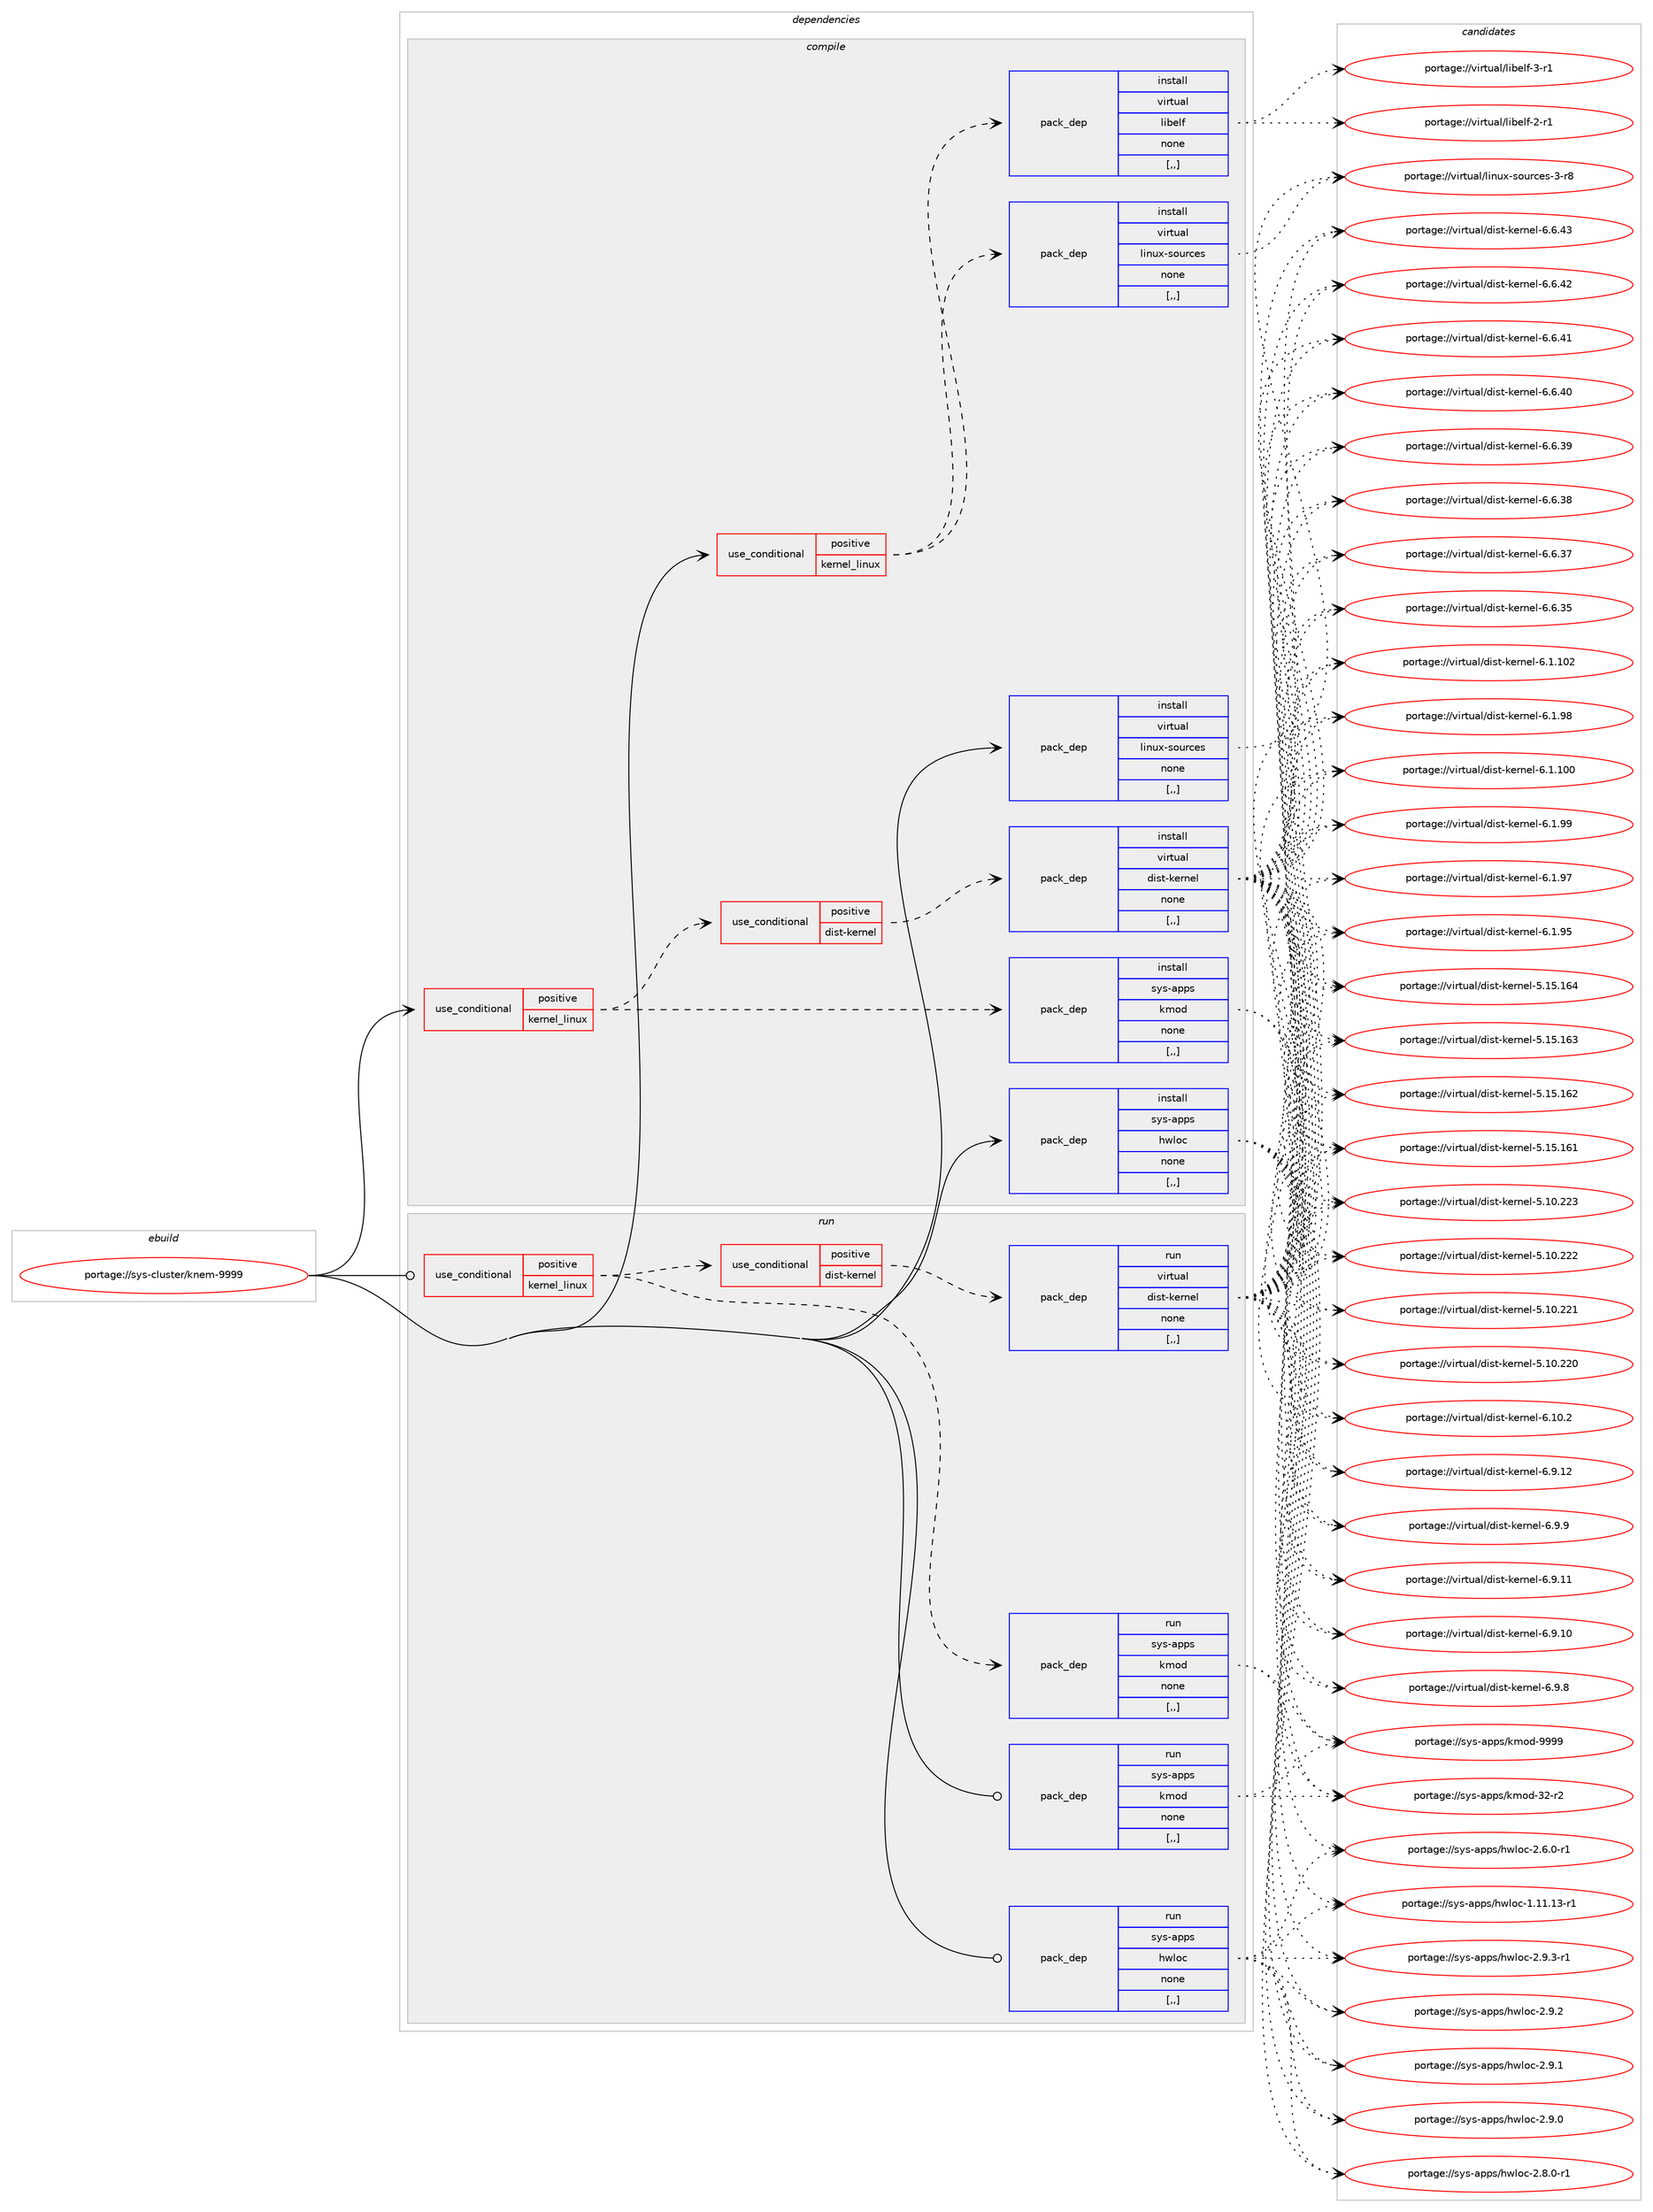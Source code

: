 digraph prolog {

# *************
# Graph options
# *************

newrank=true;
concentrate=true;
compound=true;
graph [rankdir=LR,fontname=Helvetica,fontsize=10,ranksep=1.5];#, ranksep=2.5, nodesep=0.2];
edge  [arrowhead=vee];
node  [fontname=Helvetica,fontsize=10];

# **********
# The ebuild
# **********

subgraph cluster_leftcol {
color=gray;
label=<<i>ebuild</i>>;
id [label="portage://sys-cluster/knem-9999", color=red, width=4, href="../sys-cluster/knem-9999.svg"];
}

# ****************
# The dependencies
# ****************

subgraph cluster_midcol {
color=gray;
label=<<i>dependencies</i>>;
subgraph cluster_compile {
fillcolor="#eeeeee";
style=filled;
label=<<i>compile</i>>;
subgraph cond114337 {
dependency430614 [label=<<TABLE BORDER="0" CELLBORDER="1" CELLSPACING="0" CELLPADDING="4"><TR><TD ROWSPAN="3" CELLPADDING="10">use_conditional</TD></TR><TR><TD>positive</TD></TR><TR><TD>kernel_linux</TD></TR></TABLE>>, shape=none, color=red];
subgraph pack313333 {
dependency430615 [label=<<TABLE BORDER="0" CELLBORDER="1" CELLSPACING="0" CELLPADDING="4" WIDTH="220"><TR><TD ROWSPAN="6" CELLPADDING="30">pack_dep</TD></TR><TR><TD WIDTH="110">install</TD></TR><TR><TD>sys-apps</TD></TR><TR><TD>kmod</TD></TR><TR><TD>none</TD></TR><TR><TD>[,,]</TD></TR></TABLE>>, shape=none, color=blue];
}
dependency430614:e -> dependency430615:w [weight=20,style="dashed",arrowhead="vee"];
subgraph cond114338 {
dependency430616 [label=<<TABLE BORDER="0" CELLBORDER="1" CELLSPACING="0" CELLPADDING="4"><TR><TD ROWSPAN="3" CELLPADDING="10">use_conditional</TD></TR><TR><TD>positive</TD></TR><TR><TD>dist-kernel</TD></TR></TABLE>>, shape=none, color=red];
subgraph pack313334 {
dependency430617 [label=<<TABLE BORDER="0" CELLBORDER="1" CELLSPACING="0" CELLPADDING="4" WIDTH="220"><TR><TD ROWSPAN="6" CELLPADDING="30">pack_dep</TD></TR><TR><TD WIDTH="110">install</TD></TR><TR><TD>virtual</TD></TR><TR><TD>dist-kernel</TD></TR><TR><TD>none</TD></TR><TR><TD>[,,]</TD></TR></TABLE>>, shape=none, color=blue];
}
dependency430616:e -> dependency430617:w [weight=20,style="dashed",arrowhead="vee"];
}
dependency430614:e -> dependency430616:w [weight=20,style="dashed",arrowhead="vee"];
}
id:e -> dependency430614:w [weight=20,style="solid",arrowhead="vee"];
subgraph cond114339 {
dependency430618 [label=<<TABLE BORDER="0" CELLBORDER="1" CELLSPACING="0" CELLPADDING="4"><TR><TD ROWSPAN="3" CELLPADDING="10">use_conditional</TD></TR><TR><TD>positive</TD></TR><TR><TD>kernel_linux</TD></TR></TABLE>>, shape=none, color=red];
subgraph pack313335 {
dependency430619 [label=<<TABLE BORDER="0" CELLBORDER="1" CELLSPACING="0" CELLPADDING="4" WIDTH="220"><TR><TD ROWSPAN="6" CELLPADDING="30">pack_dep</TD></TR><TR><TD WIDTH="110">install</TD></TR><TR><TD>virtual</TD></TR><TR><TD>linux-sources</TD></TR><TR><TD>none</TD></TR><TR><TD>[,,]</TD></TR></TABLE>>, shape=none, color=blue];
}
dependency430618:e -> dependency430619:w [weight=20,style="dashed",arrowhead="vee"];
subgraph pack313336 {
dependency430620 [label=<<TABLE BORDER="0" CELLBORDER="1" CELLSPACING="0" CELLPADDING="4" WIDTH="220"><TR><TD ROWSPAN="6" CELLPADDING="30">pack_dep</TD></TR><TR><TD WIDTH="110">install</TD></TR><TR><TD>virtual</TD></TR><TR><TD>libelf</TD></TR><TR><TD>none</TD></TR><TR><TD>[,,]</TD></TR></TABLE>>, shape=none, color=blue];
}
dependency430618:e -> dependency430620:w [weight=20,style="dashed",arrowhead="vee"];
}
id:e -> dependency430618:w [weight=20,style="solid",arrowhead="vee"];
subgraph pack313337 {
dependency430621 [label=<<TABLE BORDER="0" CELLBORDER="1" CELLSPACING="0" CELLPADDING="4" WIDTH="220"><TR><TD ROWSPAN="6" CELLPADDING="30">pack_dep</TD></TR><TR><TD WIDTH="110">install</TD></TR><TR><TD>sys-apps</TD></TR><TR><TD>hwloc</TD></TR><TR><TD>none</TD></TR><TR><TD>[,,]</TD></TR></TABLE>>, shape=none, color=blue];
}
id:e -> dependency430621:w [weight=20,style="solid",arrowhead="vee"];
subgraph pack313338 {
dependency430622 [label=<<TABLE BORDER="0" CELLBORDER="1" CELLSPACING="0" CELLPADDING="4" WIDTH="220"><TR><TD ROWSPAN="6" CELLPADDING="30">pack_dep</TD></TR><TR><TD WIDTH="110">install</TD></TR><TR><TD>virtual</TD></TR><TR><TD>linux-sources</TD></TR><TR><TD>none</TD></TR><TR><TD>[,,]</TD></TR></TABLE>>, shape=none, color=blue];
}
id:e -> dependency430622:w [weight=20,style="solid",arrowhead="vee"];
}
subgraph cluster_compileandrun {
fillcolor="#eeeeee";
style=filled;
label=<<i>compile and run</i>>;
}
subgraph cluster_run {
fillcolor="#eeeeee";
style=filled;
label=<<i>run</i>>;
subgraph cond114340 {
dependency430623 [label=<<TABLE BORDER="0" CELLBORDER="1" CELLSPACING="0" CELLPADDING="4"><TR><TD ROWSPAN="3" CELLPADDING="10">use_conditional</TD></TR><TR><TD>positive</TD></TR><TR><TD>kernel_linux</TD></TR></TABLE>>, shape=none, color=red];
subgraph pack313339 {
dependency430624 [label=<<TABLE BORDER="0" CELLBORDER="1" CELLSPACING="0" CELLPADDING="4" WIDTH="220"><TR><TD ROWSPAN="6" CELLPADDING="30">pack_dep</TD></TR><TR><TD WIDTH="110">run</TD></TR><TR><TD>sys-apps</TD></TR><TR><TD>kmod</TD></TR><TR><TD>none</TD></TR><TR><TD>[,,]</TD></TR></TABLE>>, shape=none, color=blue];
}
dependency430623:e -> dependency430624:w [weight=20,style="dashed",arrowhead="vee"];
subgraph cond114341 {
dependency430625 [label=<<TABLE BORDER="0" CELLBORDER="1" CELLSPACING="0" CELLPADDING="4"><TR><TD ROWSPAN="3" CELLPADDING="10">use_conditional</TD></TR><TR><TD>positive</TD></TR><TR><TD>dist-kernel</TD></TR></TABLE>>, shape=none, color=red];
subgraph pack313340 {
dependency430626 [label=<<TABLE BORDER="0" CELLBORDER="1" CELLSPACING="0" CELLPADDING="4" WIDTH="220"><TR><TD ROWSPAN="6" CELLPADDING="30">pack_dep</TD></TR><TR><TD WIDTH="110">run</TD></TR><TR><TD>virtual</TD></TR><TR><TD>dist-kernel</TD></TR><TR><TD>none</TD></TR><TR><TD>[,,]</TD></TR></TABLE>>, shape=none, color=blue];
}
dependency430625:e -> dependency430626:w [weight=20,style="dashed",arrowhead="vee"];
}
dependency430623:e -> dependency430625:w [weight=20,style="dashed",arrowhead="vee"];
}
id:e -> dependency430623:w [weight=20,style="solid",arrowhead="odot"];
subgraph pack313341 {
dependency430627 [label=<<TABLE BORDER="0" CELLBORDER="1" CELLSPACING="0" CELLPADDING="4" WIDTH="220"><TR><TD ROWSPAN="6" CELLPADDING="30">pack_dep</TD></TR><TR><TD WIDTH="110">run</TD></TR><TR><TD>sys-apps</TD></TR><TR><TD>hwloc</TD></TR><TR><TD>none</TD></TR><TR><TD>[,,]</TD></TR></TABLE>>, shape=none, color=blue];
}
id:e -> dependency430627:w [weight=20,style="solid",arrowhead="odot"];
subgraph pack313342 {
dependency430628 [label=<<TABLE BORDER="0" CELLBORDER="1" CELLSPACING="0" CELLPADDING="4" WIDTH="220"><TR><TD ROWSPAN="6" CELLPADDING="30">pack_dep</TD></TR><TR><TD WIDTH="110">run</TD></TR><TR><TD>sys-apps</TD></TR><TR><TD>kmod</TD></TR><TR><TD>none</TD></TR><TR><TD>[,,]</TD></TR></TABLE>>, shape=none, color=blue];
}
id:e -> dependency430628:w [weight=20,style="solid",arrowhead="odot"];
}
}

# **************
# The candidates
# **************

subgraph cluster_choices {
rank=same;
color=gray;
label=<<i>candidates</i>>;

subgraph choice313333 {
color=black;
nodesep=1;
choice1151211154597112112115471071091111004557575757 [label="portage://sys-apps/kmod-9999", color=red, width=4,href="../sys-apps/kmod-9999.svg"];
choice1151211154597112112115471071091111004551504511450 [label="portage://sys-apps/kmod-32-r2", color=red, width=4,href="../sys-apps/kmod-32-r2.svg"];
dependency430615:e -> choice1151211154597112112115471071091111004557575757:w [style=dotted,weight="100"];
dependency430615:e -> choice1151211154597112112115471071091111004551504511450:w [style=dotted,weight="100"];
}
subgraph choice313334 {
color=black;
nodesep=1;
choice11810511411611797108471001051151164510710111411010110845544649484650 [label="portage://virtual/dist-kernel-6.10.2", color=red, width=4,href="../virtual/dist-kernel-6.10.2.svg"];
choice11810511411611797108471001051151164510710111411010110845544657464950 [label="portage://virtual/dist-kernel-6.9.12", color=red, width=4,href="../virtual/dist-kernel-6.9.12.svg"];
choice11810511411611797108471001051151164510710111411010110845544657464949 [label="portage://virtual/dist-kernel-6.9.11", color=red, width=4,href="../virtual/dist-kernel-6.9.11.svg"];
choice11810511411611797108471001051151164510710111411010110845544657464948 [label="portage://virtual/dist-kernel-6.9.10", color=red, width=4,href="../virtual/dist-kernel-6.9.10.svg"];
choice118105114116117971084710010511511645107101114110101108455446574657 [label="portage://virtual/dist-kernel-6.9.9", color=red, width=4,href="../virtual/dist-kernel-6.9.9.svg"];
choice118105114116117971084710010511511645107101114110101108455446574656 [label="portage://virtual/dist-kernel-6.9.8", color=red, width=4,href="../virtual/dist-kernel-6.9.8.svg"];
choice11810511411611797108471001051151164510710111411010110845544654465251 [label="portage://virtual/dist-kernel-6.6.43", color=red, width=4,href="../virtual/dist-kernel-6.6.43.svg"];
choice11810511411611797108471001051151164510710111411010110845544654465250 [label="portage://virtual/dist-kernel-6.6.42", color=red, width=4,href="../virtual/dist-kernel-6.6.42.svg"];
choice11810511411611797108471001051151164510710111411010110845544654465249 [label="portage://virtual/dist-kernel-6.6.41", color=red, width=4,href="../virtual/dist-kernel-6.6.41.svg"];
choice11810511411611797108471001051151164510710111411010110845544654465248 [label="portage://virtual/dist-kernel-6.6.40", color=red, width=4,href="../virtual/dist-kernel-6.6.40.svg"];
choice11810511411611797108471001051151164510710111411010110845544654465157 [label="portage://virtual/dist-kernel-6.6.39", color=red, width=4,href="../virtual/dist-kernel-6.6.39.svg"];
choice11810511411611797108471001051151164510710111411010110845544654465156 [label="portage://virtual/dist-kernel-6.6.38", color=red, width=4,href="../virtual/dist-kernel-6.6.38.svg"];
choice11810511411611797108471001051151164510710111411010110845544654465155 [label="portage://virtual/dist-kernel-6.6.37", color=red, width=4,href="../virtual/dist-kernel-6.6.37.svg"];
choice11810511411611797108471001051151164510710111411010110845544654465153 [label="portage://virtual/dist-kernel-6.6.35", color=red, width=4,href="../virtual/dist-kernel-6.6.35.svg"];
choice1181051141161179710847100105115116451071011141101011084554464946494850 [label="portage://virtual/dist-kernel-6.1.102", color=red, width=4,href="../virtual/dist-kernel-6.1.102.svg"];
choice1181051141161179710847100105115116451071011141101011084554464946494848 [label="portage://virtual/dist-kernel-6.1.100", color=red, width=4,href="../virtual/dist-kernel-6.1.100.svg"];
choice11810511411611797108471001051151164510710111411010110845544649465757 [label="portage://virtual/dist-kernel-6.1.99", color=red, width=4,href="../virtual/dist-kernel-6.1.99.svg"];
choice11810511411611797108471001051151164510710111411010110845544649465756 [label="portage://virtual/dist-kernel-6.1.98", color=red, width=4,href="../virtual/dist-kernel-6.1.98.svg"];
choice11810511411611797108471001051151164510710111411010110845544649465755 [label="portage://virtual/dist-kernel-6.1.97", color=red, width=4,href="../virtual/dist-kernel-6.1.97.svg"];
choice11810511411611797108471001051151164510710111411010110845544649465753 [label="portage://virtual/dist-kernel-6.1.95", color=red, width=4,href="../virtual/dist-kernel-6.1.95.svg"];
choice118105114116117971084710010511511645107101114110101108455346495346495452 [label="portage://virtual/dist-kernel-5.15.164", color=red, width=4,href="../virtual/dist-kernel-5.15.164.svg"];
choice118105114116117971084710010511511645107101114110101108455346495346495451 [label="portage://virtual/dist-kernel-5.15.163", color=red, width=4,href="../virtual/dist-kernel-5.15.163.svg"];
choice118105114116117971084710010511511645107101114110101108455346495346495450 [label="portage://virtual/dist-kernel-5.15.162", color=red, width=4,href="../virtual/dist-kernel-5.15.162.svg"];
choice118105114116117971084710010511511645107101114110101108455346495346495449 [label="portage://virtual/dist-kernel-5.15.161", color=red, width=4,href="../virtual/dist-kernel-5.15.161.svg"];
choice118105114116117971084710010511511645107101114110101108455346494846505051 [label="portage://virtual/dist-kernel-5.10.223", color=red, width=4,href="../virtual/dist-kernel-5.10.223.svg"];
choice118105114116117971084710010511511645107101114110101108455346494846505050 [label="portage://virtual/dist-kernel-5.10.222", color=red, width=4,href="../virtual/dist-kernel-5.10.222.svg"];
choice118105114116117971084710010511511645107101114110101108455346494846505049 [label="portage://virtual/dist-kernel-5.10.221", color=red, width=4,href="../virtual/dist-kernel-5.10.221.svg"];
choice118105114116117971084710010511511645107101114110101108455346494846505048 [label="portage://virtual/dist-kernel-5.10.220", color=red, width=4,href="../virtual/dist-kernel-5.10.220.svg"];
dependency430617:e -> choice11810511411611797108471001051151164510710111411010110845544649484650:w [style=dotted,weight="100"];
dependency430617:e -> choice11810511411611797108471001051151164510710111411010110845544657464950:w [style=dotted,weight="100"];
dependency430617:e -> choice11810511411611797108471001051151164510710111411010110845544657464949:w [style=dotted,weight="100"];
dependency430617:e -> choice11810511411611797108471001051151164510710111411010110845544657464948:w [style=dotted,weight="100"];
dependency430617:e -> choice118105114116117971084710010511511645107101114110101108455446574657:w [style=dotted,weight="100"];
dependency430617:e -> choice118105114116117971084710010511511645107101114110101108455446574656:w [style=dotted,weight="100"];
dependency430617:e -> choice11810511411611797108471001051151164510710111411010110845544654465251:w [style=dotted,weight="100"];
dependency430617:e -> choice11810511411611797108471001051151164510710111411010110845544654465250:w [style=dotted,weight="100"];
dependency430617:e -> choice11810511411611797108471001051151164510710111411010110845544654465249:w [style=dotted,weight="100"];
dependency430617:e -> choice11810511411611797108471001051151164510710111411010110845544654465248:w [style=dotted,weight="100"];
dependency430617:e -> choice11810511411611797108471001051151164510710111411010110845544654465157:w [style=dotted,weight="100"];
dependency430617:e -> choice11810511411611797108471001051151164510710111411010110845544654465156:w [style=dotted,weight="100"];
dependency430617:e -> choice11810511411611797108471001051151164510710111411010110845544654465155:w [style=dotted,weight="100"];
dependency430617:e -> choice11810511411611797108471001051151164510710111411010110845544654465153:w [style=dotted,weight="100"];
dependency430617:e -> choice1181051141161179710847100105115116451071011141101011084554464946494850:w [style=dotted,weight="100"];
dependency430617:e -> choice1181051141161179710847100105115116451071011141101011084554464946494848:w [style=dotted,weight="100"];
dependency430617:e -> choice11810511411611797108471001051151164510710111411010110845544649465757:w [style=dotted,weight="100"];
dependency430617:e -> choice11810511411611797108471001051151164510710111411010110845544649465756:w [style=dotted,weight="100"];
dependency430617:e -> choice11810511411611797108471001051151164510710111411010110845544649465755:w [style=dotted,weight="100"];
dependency430617:e -> choice11810511411611797108471001051151164510710111411010110845544649465753:w [style=dotted,weight="100"];
dependency430617:e -> choice118105114116117971084710010511511645107101114110101108455346495346495452:w [style=dotted,weight="100"];
dependency430617:e -> choice118105114116117971084710010511511645107101114110101108455346495346495451:w [style=dotted,weight="100"];
dependency430617:e -> choice118105114116117971084710010511511645107101114110101108455346495346495450:w [style=dotted,weight="100"];
dependency430617:e -> choice118105114116117971084710010511511645107101114110101108455346495346495449:w [style=dotted,weight="100"];
dependency430617:e -> choice118105114116117971084710010511511645107101114110101108455346494846505051:w [style=dotted,weight="100"];
dependency430617:e -> choice118105114116117971084710010511511645107101114110101108455346494846505050:w [style=dotted,weight="100"];
dependency430617:e -> choice118105114116117971084710010511511645107101114110101108455346494846505049:w [style=dotted,weight="100"];
dependency430617:e -> choice118105114116117971084710010511511645107101114110101108455346494846505048:w [style=dotted,weight="100"];
}
subgraph choice313335 {
color=black;
nodesep=1;
choice1181051141161179710847108105110117120451151111171149910111545514511456 [label="portage://virtual/linux-sources-3-r8", color=red, width=4,href="../virtual/linux-sources-3-r8.svg"];
dependency430619:e -> choice1181051141161179710847108105110117120451151111171149910111545514511456:w [style=dotted,weight="100"];
}
subgraph choice313336 {
color=black;
nodesep=1;
choice11810511411611797108471081059810110810245514511449 [label="portage://virtual/libelf-3-r1", color=red, width=4,href="../virtual/libelf-3-r1.svg"];
choice11810511411611797108471081059810110810245504511449 [label="portage://virtual/libelf-2-r1", color=red, width=4,href="../virtual/libelf-2-r1.svg"];
dependency430620:e -> choice11810511411611797108471081059810110810245514511449:w [style=dotted,weight="100"];
dependency430620:e -> choice11810511411611797108471081059810110810245504511449:w [style=dotted,weight="100"];
}
subgraph choice313337 {
color=black;
nodesep=1;
choice115121115459711211211547104119108111994550465746514511449 [label="portage://sys-apps/hwloc-2.9.3-r1", color=red, width=4,href="../sys-apps/hwloc-2.9.3-r1.svg"];
choice11512111545971121121154710411910811199455046574650 [label="portage://sys-apps/hwloc-2.9.2", color=red, width=4,href="../sys-apps/hwloc-2.9.2.svg"];
choice11512111545971121121154710411910811199455046574649 [label="portage://sys-apps/hwloc-2.9.1", color=red, width=4,href="../sys-apps/hwloc-2.9.1.svg"];
choice11512111545971121121154710411910811199455046574648 [label="portage://sys-apps/hwloc-2.9.0", color=red, width=4,href="../sys-apps/hwloc-2.9.0.svg"];
choice115121115459711211211547104119108111994550465646484511449 [label="portage://sys-apps/hwloc-2.8.0-r1", color=red, width=4,href="../sys-apps/hwloc-2.8.0-r1.svg"];
choice115121115459711211211547104119108111994550465446484511449 [label="portage://sys-apps/hwloc-2.6.0-r1", color=red, width=4,href="../sys-apps/hwloc-2.6.0-r1.svg"];
choice1151211154597112112115471041191081119945494649494649514511449 [label="portage://sys-apps/hwloc-1.11.13-r1", color=red, width=4,href="../sys-apps/hwloc-1.11.13-r1.svg"];
dependency430621:e -> choice115121115459711211211547104119108111994550465746514511449:w [style=dotted,weight="100"];
dependency430621:e -> choice11512111545971121121154710411910811199455046574650:w [style=dotted,weight="100"];
dependency430621:e -> choice11512111545971121121154710411910811199455046574649:w [style=dotted,weight="100"];
dependency430621:e -> choice11512111545971121121154710411910811199455046574648:w [style=dotted,weight="100"];
dependency430621:e -> choice115121115459711211211547104119108111994550465646484511449:w [style=dotted,weight="100"];
dependency430621:e -> choice115121115459711211211547104119108111994550465446484511449:w [style=dotted,weight="100"];
dependency430621:e -> choice1151211154597112112115471041191081119945494649494649514511449:w [style=dotted,weight="100"];
}
subgraph choice313338 {
color=black;
nodesep=1;
choice1181051141161179710847108105110117120451151111171149910111545514511456 [label="portage://virtual/linux-sources-3-r8", color=red, width=4,href="../virtual/linux-sources-3-r8.svg"];
dependency430622:e -> choice1181051141161179710847108105110117120451151111171149910111545514511456:w [style=dotted,weight="100"];
}
subgraph choice313339 {
color=black;
nodesep=1;
choice1151211154597112112115471071091111004557575757 [label="portage://sys-apps/kmod-9999", color=red, width=4,href="../sys-apps/kmod-9999.svg"];
choice1151211154597112112115471071091111004551504511450 [label="portage://sys-apps/kmod-32-r2", color=red, width=4,href="../sys-apps/kmod-32-r2.svg"];
dependency430624:e -> choice1151211154597112112115471071091111004557575757:w [style=dotted,weight="100"];
dependency430624:e -> choice1151211154597112112115471071091111004551504511450:w [style=dotted,weight="100"];
}
subgraph choice313340 {
color=black;
nodesep=1;
choice11810511411611797108471001051151164510710111411010110845544649484650 [label="portage://virtual/dist-kernel-6.10.2", color=red, width=4,href="../virtual/dist-kernel-6.10.2.svg"];
choice11810511411611797108471001051151164510710111411010110845544657464950 [label="portage://virtual/dist-kernel-6.9.12", color=red, width=4,href="../virtual/dist-kernel-6.9.12.svg"];
choice11810511411611797108471001051151164510710111411010110845544657464949 [label="portage://virtual/dist-kernel-6.9.11", color=red, width=4,href="../virtual/dist-kernel-6.9.11.svg"];
choice11810511411611797108471001051151164510710111411010110845544657464948 [label="portage://virtual/dist-kernel-6.9.10", color=red, width=4,href="../virtual/dist-kernel-6.9.10.svg"];
choice118105114116117971084710010511511645107101114110101108455446574657 [label="portage://virtual/dist-kernel-6.9.9", color=red, width=4,href="../virtual/dist-kernel-6.9.9.svg"];
choice118105114116117971084710010511511645107101114110101108455446574656 [label="portage://virtual/dist-kernel-6.9.8", color=red, width=4,href="../virtual/dist-kernel-6.9.8.svg"];
choice11810511411611797108471001051151164510710111411010110845544654465251 [label="portage://virtual/dist-kernel-6.6.43", color=red, width=4,href="../virtual/dist-kernel-6.6.43.svg"];
choice11810511411611797108471001051151164510710111411010110845544654465250 [label="portage://virtual/dist-kernel-6.6.42", color=red, width=4,href="../virtual/dist-kernel-6.6.42.svg"];
choice11810511411611797108471001051151164510710111411010110845544654465249 [label="portage://virtual/dist-kernel-6.6.41", color=red, width=4,href="../virtual/dist-kernel-6.6.41.svg"];
choice11810511411611797108471001051151164510710111411010110845544654465248 [label="portage://virtual/dist-kernel-6.6.40", color=red, width=4,href="../virtual/dist-kernel-6.6.40.svg"];
choice11810511411611797108471001051151164510710111411010110845544654465157 [label="portage://virtual/dist-kernel-6.6.39", color=red, width=4,href="../virtual/dist-kernel-6.6.39.svg"];
choice11810511411611797108471001051151164510710111411010110845544654465156 [label="portage://virtual/dist-kernel-6.6.38", color=red, width=4,href="../virtual/dist-kernel-6.6.38.svg"];
choice11810511411611797108471001051151164510710111411010110845544654465155 [label="portage://virtual/dist-kernel-6.6.37", color=red, width=4,href="../virtual/dist-kernel-6.6.37.svg"];
choice11810511411611797108471001051151164510710111411010110845544654465153 [label="portage://virtual/dist-kernel-6.6.35", color=red, width=4,href="../virtual/dist-kernel-6.6.35.svg"];
choice1181051141161179710847100105115116451071011141101011084554464946494850 [label="portage://virtual/dist-kernel-6.1.102", color=red, width=4,href="../virtual/dist-kernel-6.1.102.svg"];
choice1181051141161179710847100105115116451071011141101011084554464946494848 [label="portage://virtual/dist-kernel-6.1.100", color=red, width=4,href="../virtual/dist-kernel-6.1.100.svg"];
choice11810511411611797108471001051151164510710111411010110845544649465757 [label="portage://virtual/dist-kernel-6.1.99", color=red, width=4,href="../virtual/dist-kernel-6.1.99.svg"];
choice11810511411611797108471001051151164510710111411010110845544649465756 [label="portage://virtual/dist-kernel-6.1.98", color=red, width=4,href="../virtual/dist-kernel-6.1.98.svg"];
choice11810511411611797108471001051151164510710111411010110845544649465755 [label="portage://virtual/dist-kernel-6.1.97", color=red, width=4,href="../virtual/dist-kernel-6.1.97.svg"];
choice11810511411611797108471001051151164510710111411010110845544649465753 [label="portage://virtual/dist-kernel-6.1.95", color=red, width=4,href="../virtual/dist-kernel-6.1.95.svg"];
choice118105114116117971084710010511511645107101114110101108455346495346495452 [label="portage://virtual/dist-kernel-5.15.164", color=red, width=4,href="../virtual/dist-kernel-5.15.164.svg"];
choice118105114116117971084710010511511645107101114110101108455346495346495451 [label="portage://virtual/dist-kernel-5.15.163", color=red, width=4,href="../virtual/dist-kernel-5.15.163.svg"];
choice118105114116117971084710010511511645107101114110101108455346495346495450 [label="portage://virtual/dist-kernel-5.15.162", color=red, width=4,href="../virtual/dist-kernel-5.15.162.svg"];
choice118105114116117971084710010511511645107101114110101108455346495346495449 [label="portage://virtual/dist-kernel-5.15.161", color=red, width=4,href="../virtual/dist-kernel-5.15.161.svg"];
choice118105114116117971084710010511511645107101114110101108455346494846505051 [label="portage://virtual/dist-kernel-5.10.223", color=red, width=4,href="../virtual/dist-kernel-5.10.223.svg"];
choice118105114116117971084710010511511645107101114110101108455346494846505050 [label="portage://virtual/dist-kernel-5.10.222", color=red, width=4,href="../virtual/dist-kernel-5.10.222.svg"];
choice118105114116117971084710010511511645107101114110101108455346494846505049 [label="portage://virtual/dist-kernel-5.10.221", color=red, width=4,href="../virtual/dist-kernel-5.10.221.svg"];
choice118105114116117971084710010511511645107101114110101108455346494846505048 [label="portage://virtual/dist-kernel-5.10.220", color=red, width=4,href="../virtual/dist-kernel-5.10.220.svg"];
dependency430626:e -> choice11810511411611797108471001051151164510710111411010110845544649484650:w [style=dotted,weight="100"];
dependency430626:e -> choice11810511411611797108471001051151164510710111411010110845544657464950:w [style=dotted,weight="100"];
dependency430626:e -> choice11810511411611797108471001051151164510710111411010110845544657464949:w [style=dotted,weight="100"];
dependency430626:e -> choice11810511411611797108471001051151164510710111411010110845544657464948:w [style=dotted,weight="100"];
dependency430626:e -> choice118105114116117971084710010511511645107101114110101108455446574657:w [style=dotted,weight="100"];
dependency430626:e -> choice118105114116117971084710010511511645107101114110101108455446574656:w [style=dotted,weight="100"];
dependency430626:e -> choice11810511411611797108471001051151164510710111411010110845544654465251:w [style=dotted,weight="100"];
dependency430626:e -> choice11810511411611797108471001051151164510710111411010110845544654465250:w [style=dotted,weight="100"];
dependency430626:e -> choice11810511411611797108471001051151164510710111411010110845544654465249:w [style=dotted,weight="100"];
dependency430626:e -> choice11810511411611797108471001051151164510710111411010110845544654465248:w [style=dotted,weight="100"];
dependency430626:e -> choice11810511411611797108471001051151164510710111411010110845544654465157:w [style=dotted,weight="100"];
dependency430626:e -> choice11810511411611797108471001051151164510710111411010110845544654465156:w [style=dotted,weight="100"];
dependency430626:e -> choice11810511411611797108471001051151164510710111411010110845544654465155:w [style=dotted,weight="100"];
dependency430626:e -> choice11810511411611797108471001051151164510710111411010110845544654465153:w [style=dotted,weight="100"];
dependency430626:e -> choice1181051141161179710847100105115116451071011141101011084554464946494850:w [style=dotted,weight="100"];
dependency430626:e -> choice1181051141161179710847100105115116451071011141101011084554464946494848:w [style=dotted,weight="100"];
dependency430626:e -> choice11810511411611797108471001051151164510710111411010110845544649465757:w [style=dotted,weight="100"];
dependency430626:e -> choice11810511411611797108471001051151164510710111411010110845544649465756:w [style=dotted,weight="100"];
dependency430626:e -> choice11810511411611797108471001051151164510710111411010110845544649465755:w [style=dotted,weight="100"];
dependency430626:e -> choice11810511411611797108471001051151164510710111411010110845544649465753:w [style=dotted,weight="100"];
dependency430626:e -> choice118105114116117971084710010511511645107101114110101108455346495346495452:w [style=dotted,weight="100"];
dependency430626:e -> choice118105114116117971084710010511511645107101114110101108455346495346495451:w [style=dotted,weight="100"];
dependency430626:e -> choice118105114116117971084710010511511645107101114110101108455346495346495450:w [style=dotted,weight="100"];
dependency430626:e -> choice118105114116117971084710010511511645107101114110101108455346495346495449:w [style=dotted,weight="100"];
dependency430626:e -> choice118105114116117971084710010511511645107101114110101108455346494846505051:w [style=dotted,weight="100"];
dependency430626:e -> choice118105114116117971084710010511511645107101114110101108455346494846505050:w [style=dotted,weight="100"];
dependency430626:e -> choice118105114116117971084710010511511645107101114110101108455346494846505049:w [style=dotted,weight="100"];
dependency430626:e -> choice118105114116117971084710010511511645107101114110101108455346494846505048:w [style=dotted,weight="100"];
}
subgraph choice313341 {
color=black;
nodesep=1;
choice115121115459711211211547104119108111994550465746514511449 [label="portage://sys-apps/hwloc-2.9.3-r1", color=red, width=4,href="../sys-apps/hwloc-2.9.3-r1.svg"];
choice11512111545971121121154710411910811199455046574650 [label="portage://sys-apps/hwloc-2.9.2", color=red, width=4,href="../sys-apps/hwloc-2.9.2.svg"];
choice11512111545971121121154710411910811199455046574649 [label="portage://sys-apps/hwloc-2.9.1", color=red, width=4,href="../sys-apps/hwloc-2.9.1.svg"];
choice11512111545971121121154710411910811199455046574648 [label="portage://sys-apps/hwloc-2.9.0", color=red, width=4,href="../sys-apps/hwloc-2.9.0.svg"];
choice115121115459711211211547104119108111994550465646484511449 [label="portage://sys-apps/hwloc-2.8.0-r1", color=red, width=4,href="../sys-apps/hwloc-2.8.0-r1.svg"];
choice115121115459711211211547104119108111994550465446484511449 [label="portage://sys-apps/hwloc-2.6.0-r1", color=red, width=4,href="../sys-apps/hwloc-2.6.0-r1.svg"];
choice1151211154597112112115471041191081119945494649494649514511449 [label="portage://sys-apps/hwloc-1.11.13-r1", color=red, width=4,href="../sys-apps/hwloc-1.11.13-r1.svg"];
dependency430627:e -> choice115121115459711211211547104119108111994550465746514511449:w [style=dotted,weight="100"];
dependency430627:e -> choice11512111545971121121154710411910811199455046574650:w [style=dotted,weight="100"];
dependency430627:e -> choice11512111545971121121154710411910811199455046574649:w [style=dotted,weight="100"];
dependency430627:e -> choice11512111545971121121154710411910811199455046574648:w [style=dotted,weight="100"];
dependency430627:e -> choice115121115459711211211547104119108111994550465646484511449:w [style=dotted,weight="100"];
dependency430627:e -> choice115121115459711211211547104119108111994550465446484511449:w [style=dotted,weight="100"];
dependency430627:e -> choice1151211154597112112115471041191081119945494649494649514511449:w [style=dotted,weight="100"];
}
subgraph choice313342 {
color=black;
nodesep=1;
choice1151211154597112112115471071091111004557575757 [label="portage://sys-apps/kmod-9999", color=red, width=4,href="../sys-apps/kmod-9999.svg"];
choice1151211154597112112115471071091111004551504511450 [label="portage://sys-apps/kmod-32-r2", color=red, width=4,href="../sys-apps/kmod-32-r2.svg"];
dependency430628:e -> choice1151211154597112112115471071091111004557575757:w [style=dotted,weight="100"];
dependency430628:e -> choice1151211154597112112115471071091111004551504511450:w [style=dotted,weight="100"];
}
}

}
